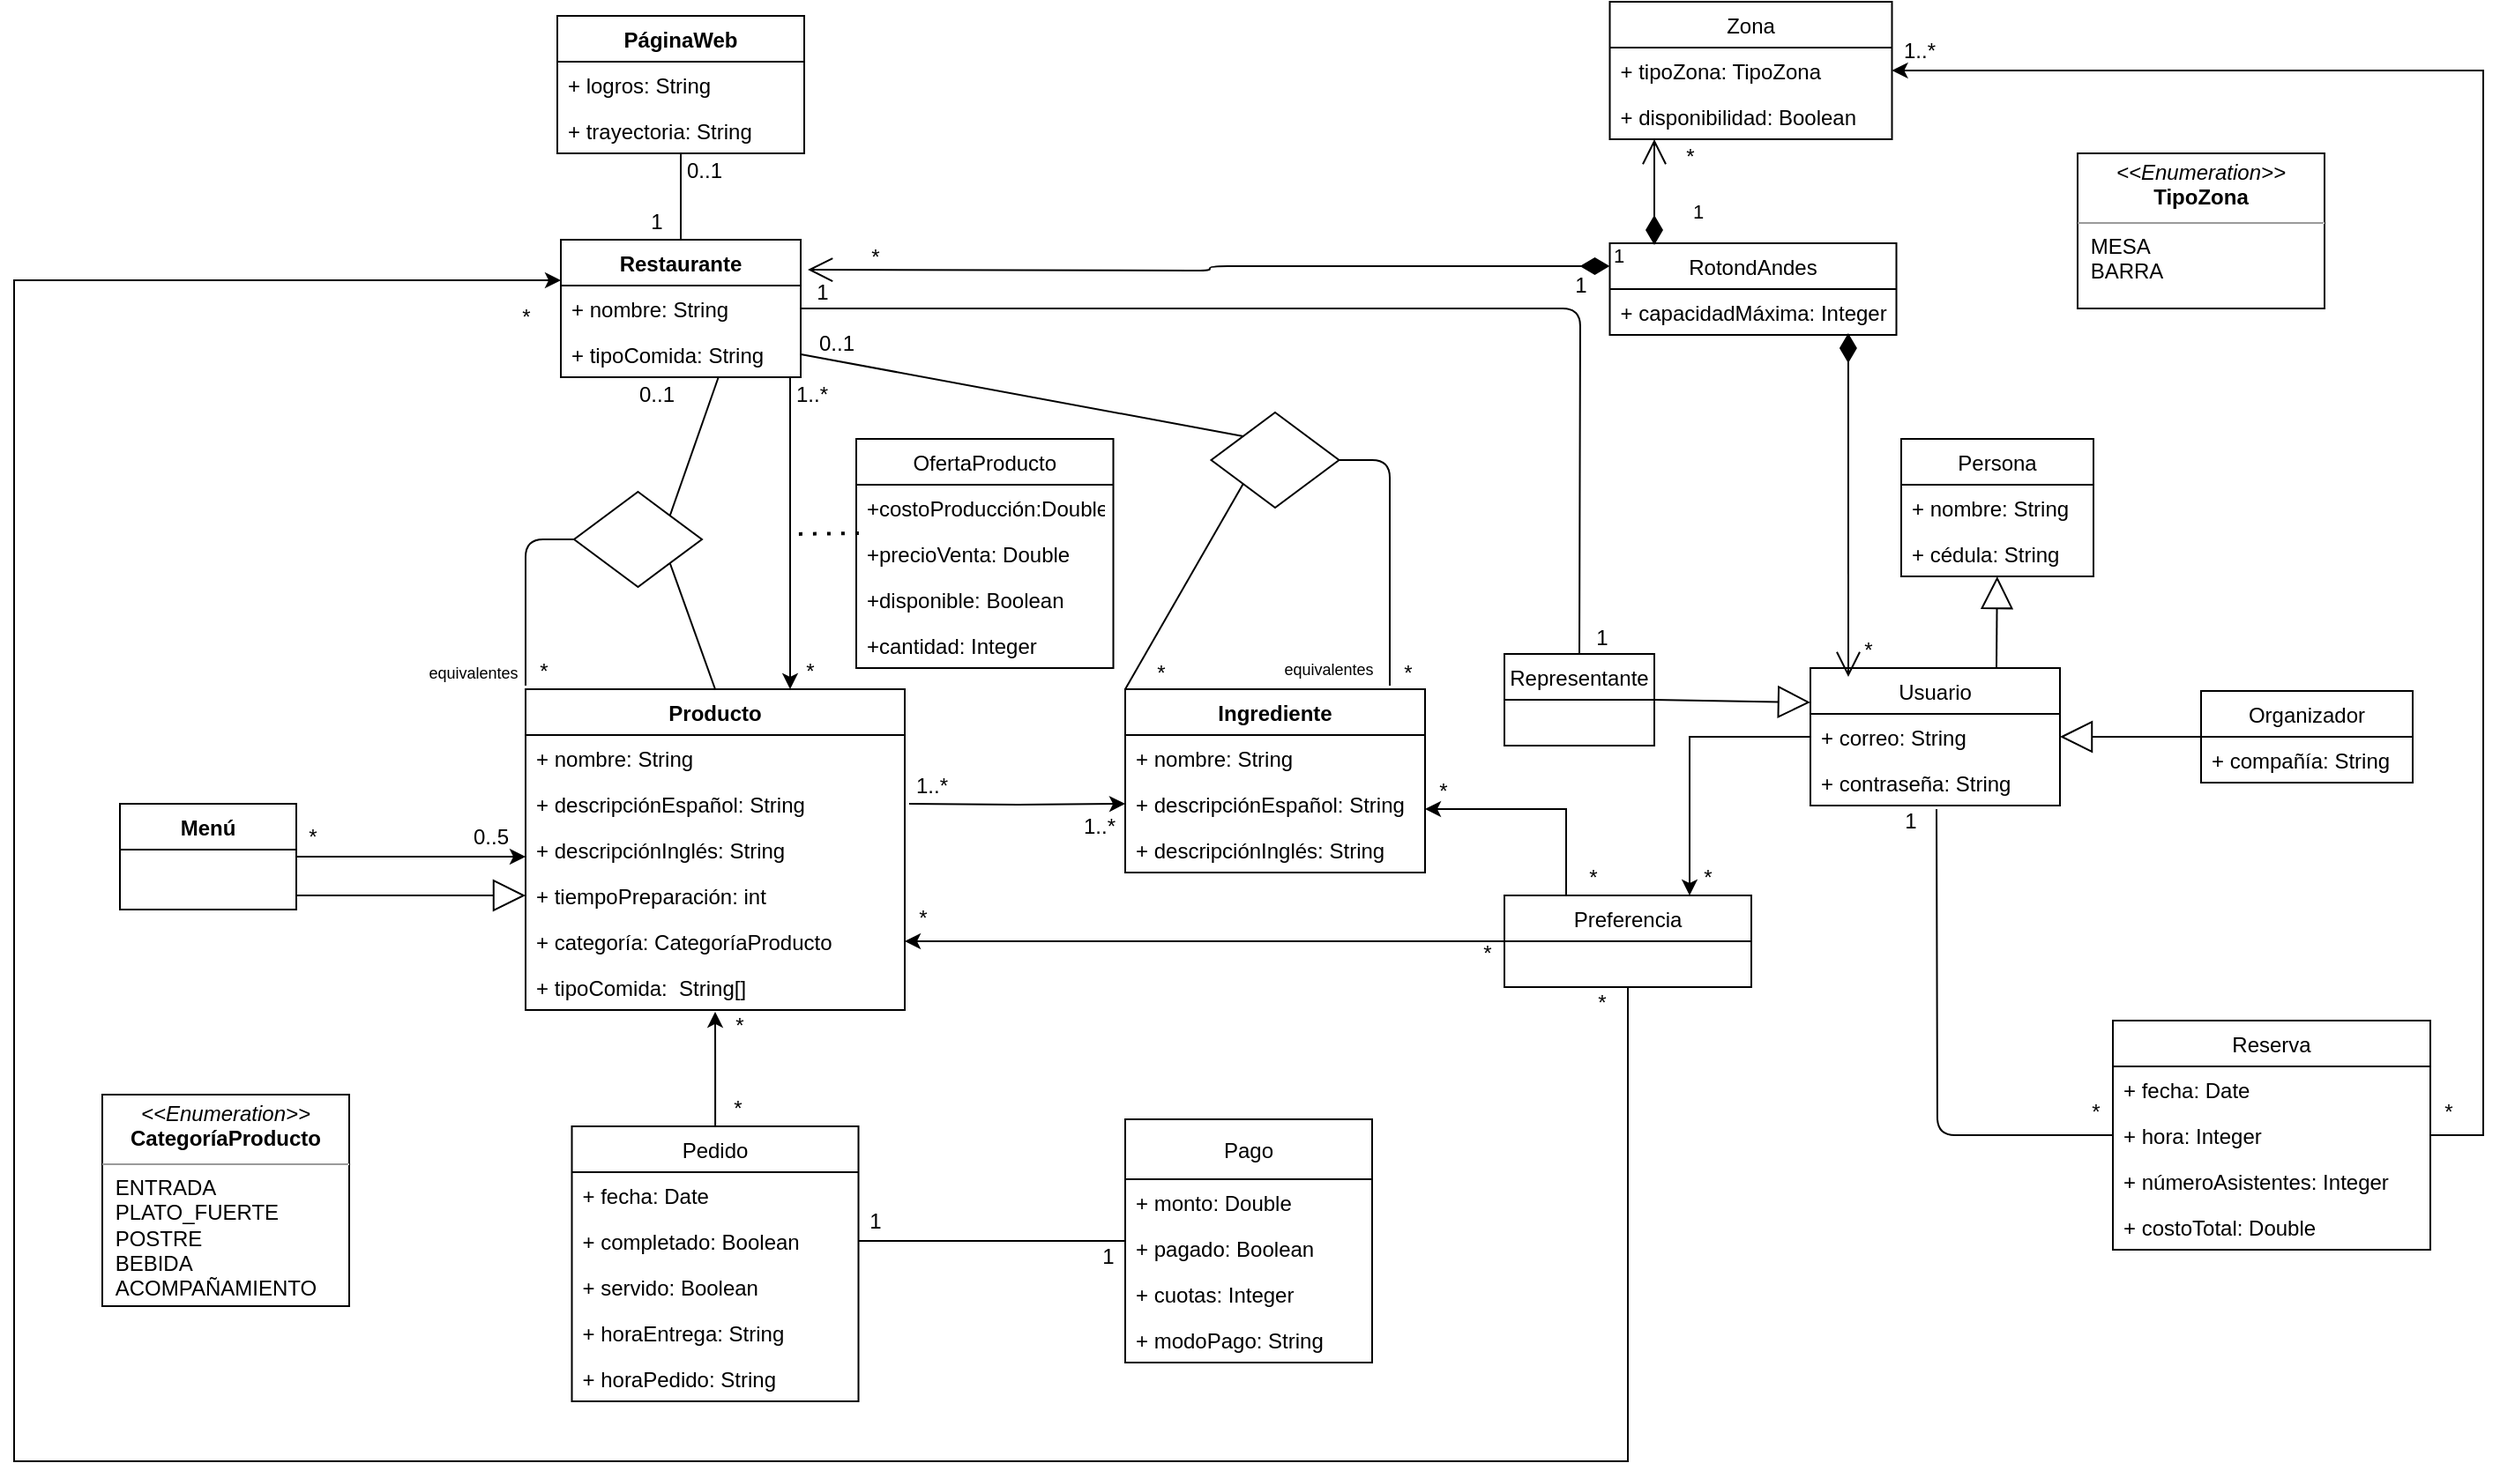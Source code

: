 <mxfile version="13.6.5" type="github">
  <diagram id="C5RBs43oDa-KdzZeNtuy" name="Page-1">
    <mxGraphModel dx="1449" dy="1618" grid="1" gridSize="10" guides="1" tooltips="1" connect="1" arrows="1" fold="1" page="1" pageScale="1" pageWidth="827" pageHeight="1169" math="0" shadow="0">
      <root>
        <mxCell id="WIyWlLk6GJQsqaUBKTNV-0" />
        <mxCell id="WIyWlLk6GJQsqaUBKTNV-1" parent="WIyWlLk6GJQsqaUBKTNV-0" />
        <mxCell id="G8lH4gLovTFMAIjntWoF-49" style="edgeStyle=orthogonalEdgeStyle;rounded=0;orthogonalLoop=1;jettySize=auto;html=1;" parent="WIyWlLk6GJQsqaUBKTNV-1" target="G8lH4gLovTFMAIjntWoF-47" edge="1">
          <mxGeometry relative="1" as="geometry">
            <mxPoint x="537.5" y="417" as="sourcePoint" />
          </mxGeometry>
        </mxCell>
        <mxCell id="G8lH4gLovTFMAIjntWoF-56" value="" style="endArrow=block;endSize=16;endFill=0;html=1;elbow=vertical;entryX=0;entryY=0.5;entryDx=0;entryDy=0;" parent="WIyWlLk6GJQsqaUBKTNV-1" target="G8lH4gLovTFMAIjntWoF-45" edge="1">
          <mxGeometry width="160" relative="1" as="geometry">
            <mxPoint x="190" y="469" as="sourcePoint" />
            <mxPoint x="330" y="462" as="targetPoint" />
          </mxGeometry>
        </mxCell>
        <mxCell id="G8lH4gLovTFMAIjntWoF-58" style="edgeStyle=none;rounded=0;orthogonalLoop=1;jettySize=auto;html=1;entryX=0.25;entryY=0;entryDx=0;entryDy=0;" parent="WIyWlLk6GJQsqaUBKTNV-1" source="G8lH4gLovTFMAIjntWoF-39" target="G8lH4gLovTFMAIjntWoF-39" edge="1">
          <mxGeometry relative="1" as="geometry" />
        </mxCell>
        <mxCell id="G8lH4gLovTFMAIjntWoF-59" style="edgeStyle=none;rounded=0;orthogonalLoop=1;jettySize=auto;html=1;exitX=0.5;exitY=0;exitDx=0;exitDy=0;" parent="WIyWlLk6GJQsqaUBKTNV-1" source="G8lH4gLovTFMAIjntWoF-39" target="G8lH4gLovTFMAIjntWoF-39" edge="1">
          <mxGeometry relative="1" as="geometry" />
        </mxCell>
        <mxCell id="lWYO2RM16D954IE-6P65-1" value="*" style="text;html=1;align=center;verticalAlign=middle;resizable=0;points=[];autosize=1;" parent="WIyWlLk6GJQsqaUBKTNV-1" vertex="1">
          <mxGeometry x="431" y="532.5" width="20" height="20" as="geometry" />
        </mxCell>
        <mxCell id="lWYO2RM16D954IE-6P65-16" value="&lt;p style=&quot;margin: 0px ; margin-top: 4px ; text-align: center&quot;&gt;&lt;i&gt;&amp;lt;&amp;lt;Enumeration&amp;gt;&amp;gt;&lt;/i&gt;&lt;br&gt;&lt;b&gt;CategoríaProducto&lt;/b&gt;&lt;/p&gt;&lt;hr size=&quot;1&quot;&gt;&lt;p style=&quot;margin: 0px ; margin-left: 4px&quot;&gt;&amp;nbsp;ENTRADA&lt;/p&gt;&lt;p style=&quot;margin: 0px ; margin-left: 4px&quot;&gt;&amp;nbsp;PLATO_FUERTE&lt;/p&gt;&lt;p style=&quot;margin: 0px ; margin-left: 4px&quot;&gt;&amp;nbsp;POSTRE&lt;/p&gt;&lt;p style=&quot;margin: 0px ; margin-left: 4px&quot;&gt;&amp;nbsp;BEBIDA&lt;/p&gt;&lt;p style=&quot;margin: 0px ; margin-left: 4px&quot;&gt;&amp;nbsp;ACOMPAÑAMIENTO&lt;/p&gt;" style="verticalAlign=top;align=left;overflow=fill;fontSize=12;fontFamily=Helvetica;html=1;" parent="WIyWlLk6GJQsqaUBKTNV-1" vertex="1">
          <mxGeometry x="80" y="582" width="140" height="120" as="geometry" />
        </mxCell>
        <mxCell id="lWYO2RM16D954IE-6P65-17" value="&lt;p style=&quot;margin: 0px ; margin-top: 4px ; text-align: center&quot;&gt;&lt;i&gt;&amp;lt;&amp;lt;Enumeration&amp;gt;&amp;gt;&lt;/i&gt;&lt;br&gt;&lt;b&gt;TipoZona&lt;/b&gt;&lt;/p&gt;&lt;hr size=&quot;1&quot;&gt;&lt;p style=&quot;margin: 0px ; margin-left: 4px&quot;&gt;&amp;nbsp;MESA&lt;/p&gt;&lt;p style=&quot;margin: 0px ; margin-left: 4px&quot;&gt;&amp;nbsp;BARRA&lt;/p&gt;&lt;p style=&quot;margin: 0px ; margin-left: 4px&quot;&gt;&lt;br&gt;&lt;/p&gt;" style="verticalAlign=top;align=left;overflow=fill;fontSize=12;fontFamily=Helvetica;html=1;" parent="WIyWlLk6GJQsqaUBKTNV-1" vertex="1">
          <mxGeometry x="1200" y="48" width="140" height="88" as="geometry" />
        </mxCell>
        <mxCell id="lWYO2RM16D954IE-6P65-52" style="edgeStyle=orthogonalEdgeStyle;rounded=0;orthogonalLoop=1;jettySize=auto;html=1;" parent="WIyWlLk6GJQsqaUBKTNV-1" source="G8lH4gLovTFMAIjntWoF-2" target="G8lH4gLovTFMAIjntWoF-25" edge="1">
          <mxGeometry relative="1" as="geometry">
            <Array as="points">
              <mxPoint x="470" y="250" />
              <mxPoint x="470" y="250" />
            </Array>
          </mxGeometry>
        </mxCell>
        <mxCell id="lWYO2RM16D954IE-6P65-53" value="" style="endArrow=none;dashed=1;html=1;dashPattern=1 3;strokeWidth=2;exitX=0.01;exitY=1.058;exitDx=0;exitDy=0;exitPerimeter=0;" parent="WIyWlLk6GJQsqaUBKTNV-1" source="lWYO2RM16D954IE-6P65-3" edge="1">
          <mxGeometry width="50" height="50" relative="1" as="geometry">
            <mxPoint x="568.5" y="280" as="sourcePoint" />
            <mxPoint x="470" y="264" as="targetPoint" />
          </mxGeometry>
        </mxCell>
        <mxCell id="lWYO2RM16D954IE-6P65-54" value="" style="rhombus;whiteSpace=wrap;html=1;" parent="WIyWlLk6GJQsqaUBKTNV-1" vertex="1">
          <mxGeometry x="347.5" y="240" width="72.5" height="54" as="geometry" />
        </mxCell>
        <mxCell id="G8lH4gLovTFMAIjntWoF-2" value="Restaurante" style="swimlane;fontStyle=1;align=center;verticalAlign=top;childLayout=stackLayout;horizontal=1;startSize=26;horizontalStack=0;resizeParent=1;resizeParentMax=0;resizeLast=0;collapsible=1;marginBottom=0;" parent="WIyWlLk6GJQsqaUBKTNV-1" vertex="1">
          <mxGeometry x="340" y="97" width="136" height="78" as="geometry" />
        </mxCell>
        <mxCell id="G8lH4gLovTFMAIjntWoF-3" value="+ nombre: String" style="text;strokeColor=none;fillColor=none;align=left;verticalAlign=top;spacingLeft=4;spacingRight=4;overflow=hidden;rotatable=0;points=[[0,0.5],[1,0.5]];portConstraint=eastwest;" parent="G8lH4gLovTFMAIjntWoF-2" vertex="1">
          <mxGeometry y="26" width="136" height="26" as="geometry" />
        </mxCell>
        <mxCell id="G8lH4gLovTFMAIjntWoF-17" value="+ tipoComida: String" style="text;strokeColor=none;fillColor=none;align=left;verticalAlign=top;spacingLeft=4;spacingRight=4;overflow=hidden;rotatable=0;points=[[0,0.5],[1,0.5]];portConstraint=eastwest;" parent="G8lH4gLovTFMAIjntWoF-2" vertex="1">
          <mxGeometry y="52" width="136" height="26" as="geometry" />
        </mxCell>
        <mxCell id="lWYO2RM16D954IE-6P65-60" value="*" style="text;html=1;align=center;verticalAlign=middle;resizable=0;points=[];autosize=1;" parent="WIyWlLk6GJQsqaUBKTNV-1" vertex="1">
          <mxGeometry x="471" y="332" width="20" height="20" as="geometry" />
        </mxCell>
        <mxCell id="lWYO2RM16D954IE-6P65-64" value="1..*" style="text;html=1;align=center;verticalAlign=middle;resizable=0;points=[];autosize=1;" parent="WIyWlLk6GJQsqaUBKTNV-1" vertex="1">
          <mxGeometry x="630" y="420" width="30" height="20" as="geometry" />
        </mxCell>
        <mxCell id="lWYO2RM16D954IE-6P65-67" value="0..5" style="text;html=1;align=center;verticalAlign=middle;resizable=0;points=[];autosize=1;" parent="WIyWlLk6GJQsqaUBKTNV-1" vertex="1">
          <mxGeometry x="280" y="426" width="40" height="20" as="geometry" />
        </mxCell>
        <mxCell id="lWYO2RM16D954IE-6P65-68" style="edgeStyle=orthogonalEdgeStyle;rounded=0;orthogonalLoop=1;jettySize=auto;html=1;entryX=0.5;entryY=1.038;entryDx=0;entryDy=0;entryPerimeter=0;" parent="WIyWlLk6GJQsqaUBKTNV-1" source="lWYO2RM16D954IE-6P65-6" edge="1">
          <mxGeometry relative="1" as="geometry">
            <mxPoint x="427.5" y="534.988" as="targetPoint" />
          </mxGeometry>
        </mxCell>
        <mxCell id="lWYO2RM16D954IE-6P65-70" value="" style="endArrow=none;html=1;entryX=1;entryY=0.5;entryDx=0;entryDy=0;" parent="WIyWlLk6GJQsqaUBKTNV-1" source="lWYO2RM16D954IE-6P65-11" target="lWYO2RM16D954IE-6P65-7" edge="1">
          <mxGeometry width="50" height="50" relative="1" as="geometry">
            <mxPoint x="340" y="800" as="sourcePoint" />
            <mxPoint x="442" y="730" as="targetPoint" />
          </mxGeometry>
        </mxCell>
        <mxCell id="lWYO2RM16D954IE-6P65-71" value="1" style="text;html=1;align=center;verticalAlign=middle;resizable=0;points=[];autosize=1;" parent="WIyWlLk6GJQsqaUBKTNV-1" vertex="1">
          <mxGeometry x="507.5" y="644" width="20" height="20" as="geometry" />
        </mxCell>
        <mxCell id="lWYO2RM16D954IE-6P65-72" value="1" style="text;html=1;align=center;verticalAlign=middle;resizable=0;points=[];autosize=1;" parent="WIyWlLk6GJQsqaUBKTNV-1" vertex="1">
          <mxGeometry x="640" y="664" width="20" height="20" as="geometry" />
        </mxCell>
        <mxCell id="lWYO2RM16D954IE-6P65-73" value="*" style="text;html=1;align=center;verticalAlign=middle;resizable=0;points=[];autosize=1;" parent="WIyWlLk6GJQsqaUBKTNV-1" vertex="1">
          <mxGeometry x="430" y="580" width="20" height="20" as="geometry" />
        </mxCell>
        <mxCell id="lWYO2RM16D954IE-6P65-74" value="*" style="text;html=1;align=center;verticalAlign=middle;resizable=0;points=[];autosize=1;" parent="WIyWlLk6GJQsqaUBKTNV-1" vertex="1">
          <mxGeometry x="188.5" y="426" width="20" height="20" as="geometry" />
        </mxCell>
        <mxCell id="lWYO2RM16D954IE-6P65-75" value="1..*" style="text;html=1;align=center;verticalAlign=middle;resizable=0;points=[];autosize=1;" parent="WIyWlLk6GJQsqaUBKTNV-1" vertex="1">
          <mxGeometry x="467" y="175" width="30" height="20" as="geometry" />
        </mxCell>
        <mxCell id="lWYO2RM16D954IE-6P65-76" value="1" style="text;html=1;align=center;verticalAlign=middle;resizable=0;points=[];autosize=1;" parent="WIyWlLk6GJQsqaUBKTNV-1" vertex="1">
          <mxGeometry x="383.75" y="77" width="20" height="20" as="geometry" />
        </mxCell>
        <mxCell id="lWYO2RM16D954IE-6P65-77" value="0..1" style="text;html=1;align=center;verticalAlign=middle;resizable=0;points=[];autosize=1;" parent="WIyWlLk6GJQsqaUBKTNV-1" vertex="1">
          <mxGeometry x="401" y="48" width="40" height="20" as="geometry" />
        </mxCell>
        <mxCell id="lWYO2RM16D954IE-6P65-78" value="" style="endArrow=none;html=1;" parent="WIyWlLk6GJQsqaUBKTNV-1" source="G8lH4gLovTFMAIjntWoF-2" target="G8lH4gLovTFMAIjntWoF-24" edge="1">
          <mxGeometry width="50" height="50" relative="1" as="geometry">
            <mxPoint x="330" y="110" as="sourcePoint" />
            <mxPoint x="410" y="50" as="targetPoint" />
          </mxGeometry>
        </mxCell>
        <mxCell id="G8lH4gLovTFMAIjntWoF-20" value="PáginaWeb" style="swimlane;fontStyle=1;align=center;verticalAlign=top;childLayout=stackLayout;horizontal=1;startSize=26;horizontalStack=0;resizeParent=1;resizeParentMax=0;resizeLast=0;collapsible=1;marginBottom=0;" parent="WIyWlLk6GJQsqaUBKTNV-1" vertex="1">
          <mxGeometry x="338" y="-30" width="140" height="78" as="geometry" />
        </mxCell>
        <mxCell id="G8lH4gLovTFMAIjntWoF-21" value="+ logros: String" style="text;strokeColor=none;fillColor=none;align=left;verticalAlign=top;spacingLeft=4;spacingRight=4;overflow=hidden;rotatable=0;points=[[0,0.5],[1,0.5]];portConstraint=eastwest;" parent="G8lH4gLovTFMAIjntWoF-20" vertex="1">
          <mxGeometry y="26" width="140" height="26" as="geometry" />
        </mxCell>
        <mxCell id="G8lH4gLovTFMAIjntWoF-24" value="+ trayectoria: String" style="text;strokeColor=none;fillColor=none;align=left;verticalAlign=top;spacingLeft=4;spacingRight=4;overflow=hidden;rotatable=0;points=[[0,0.5],[1,0.5]];portConstraint=eastwest;" parent="G8lH4gLovTFMAIjntWoF-20" vertex="1">
          <mxGeometry y="52" width="140" height="26" as="geometry" />
        </mxCell>
        <mxCell id="lWYO2RM16D954IE-6P65-40" style="edgeStyle=orthogonalEdgeStyle;rounded=0;orthogonalLoop=1;jettySize=auto;html=1;exitX=1;exitY=0.5;exitDx=0;exitDy=0;" parent="G8lH4gLovTFMAIjntWoF-20" source="G8lH4gLovTFMAIjntWoF-21" target="G8lH4gLovTFMAIjntWoF-21" edge="1">
          <mxGeometry relative="1" as="geometry" />
        </mxCell>
        <mxCell id="lWYO2RM16D954IE-6P65-81" value="" style="endArrow=block;endSize=16;endFill=0;html=1;elbow=vertical;" parent="WIyWlLk6GJQsqaUBKTNV-1" target="lWYO2RM16D954IE-6P65-92" edge="1">
          <mxGeometry width="160" relative="1" as="geometry">
            <mxPoint x="1154" y="340" as="sourcePoint" />
            <mxPoint x="1120" y="628" as="targetPoint" />
          </mxGeometry>
        </mxCell>
        <mxCell id="lWYO2RM16D954IE-6P65-82" value="" style="endArrow=block;endSize=16;endFill=0;html=1;elbow=vertical;" parent="WIyWlLk6GJQsqaUBKTNV-1" source="lWYO2RM16D954IE-6P65-88" target="lWYO2RM16D954IE-6P65-86" edge="1">
          <mxGeometry width="160" relative="1" as="geometry">
            <mxPoint x="1280" y="551" as="sourcePoint" />
            <mxPoint x="1189" y="558" as="targetPoint" />
          </mxGeometry>
        </mxCell>
        <mxCell id="lWYO2RM16D954IE-6P65-160" style="edgeStyle=orthogonalEdgeStyle;rounded=0;orthogonalLoop=1;jettySize=auto;html=1;entryX=0.75;entryY=0;entryDx=0;entryDy=0;" parent="WIyWlLk6GJQsqaUBKTNV-1" source="lWYO2RM16D954IE-6P65-85" target="lWYO2RM16D954IE-6P65-143" edge="1">
          <mxGeometry relative="1" as="geometry" />
        </mxCell>
        <mxCell id="lWYO2RM16D954IE-6P65-85" value="Usuario" style="swimlane;fontStyle=0;childLayout=stackLayout;horizontal=1;startSize=26;fillColor=none;horizontalStack=0;resizeParent=1;resizeParentMax=0;resizeLast=0;collapsible=1;marginBottom=0;shadow=0;" parent="WIyWlLk6GJQsqaUBKTNV-1" vertex="1">
          <mxGeometry x="1048.5" y="340" width="141.5" height="78" as="geometry" />
        </mxCell>
        <mxCell id="lWYO2RM16D954IE-6P65-86" value="+ correo: String" style="text;strokeColor=none;fillColor=none;align=left;verticalAlign=top;spacingLeft=4;spacingRight=4;overflow=hidden;rotatable=0;points=[[0,0.5],[1,0.5]];portConstraint=eastwest;" parent="lWYO2RM16D954IE-6P65-85" vertex="1">
          <mxGeometry y="26" width="141.5" height="26" as="geometry" />
        </mxCell>
        <mxCell id="lWYO2RM16D954IE-6P65-87" value="+ contraseña: String" style="text;strokeColor=none;fillColor=none;align=left;verticalAlign=top;spacingLeft=4;spacingRight=4;overflow=hidden;rotatable=0;points=[[0,0.5],[1,0.5]];portConstraint=eastwest;" parent="lWYO2RM16D954IE-6P65-85" vertex="1">
          <mxGeometry y="52" width="141.5" height="26" as="geometry" />
        </mxCell>
        <mxCell id="lWYO2RM16D954IE-6P65-94" style="edgeStyle=orthogonalEdgeStyle;rounded=0;orthogonalLoop=1;jettySize=auto;html=1;" parent="WIyWlLk6GJQsqaUBKTNV-1" source="G8lH4gLovTFMAIjntWoF-50" edge="1">
          <mxGeometry relative="1" as="geometry">
            <mxPoint x="320" y="447" as="targetPoint" />
          </mxGeometry>
        </mxCell>
        <mxCell id="G8lH4gLovTFMAIjntWoF-50" value="Menú" style="swimlane;fontStyle=1;align=center;verticalAlign=top;childLayout=stackLayout;horizontal=1;startSize=26;horizontalStack=0;resizeParent=1;resizeParentMax=0;resizeLast=0;collapsible=1;marginBottom=0;" parent="WIyWlLk6GJQsqaUBKTNV-1" vertex="1">
          <mxGeometry x="90" y="417" width="100" height="60" as="geometry" />
        </mxCell>
        <mxCell id="lWYO2RM16D954IE-6P65-98" value="1..*" style="text;html=1;align=center;verticalAlign=middle;resizable=0;points=[];autosize=1;" parent="WIyWlLk6GJQsqaUBKTNV-1" vertex="1">
          <mxGeometry x="535" y="397" width="30" height="20" as="geometry" />
        </mxCell>
        <mxCell id="lWYO2RM16D954IE-6P65-99" value="*" style="text;html=1;align=center;verticalAlign=middle;resizable=0;points=[];autosize=1;" parent="WIyWlLk6GJQsqaUBKTNV-1" vertex="1">
          <mxGeometry x="1071" y="320" width="20" height="20" as="geometry" />
        </mxCell>
        <mxCell id="lWYO2RM16D954IE-6P65-102" value="*" style="text;html=1;align=center;verticalAlign=middle;resizable=0;points=[];autosize=1;" parent="WIyWlLk6GJQsqaUBKTNV-1" vertex="1">
          <mxGeometry x="970" y="40" width="20" height="20" as="geometry" />
        </mxCell>
        <mxCell id="lWYO2RM16D954IE-6P65-104" value="*" style="text;html=1;align=center;verticalAlign=middle;resizable=0;points=[];autosize=1;" parent="WIyWlLk6GJQsqaUBKTNV-1" vertex="1">
          <mxGeometry x="507.5" y="97" width="20" height="20" as="geometry" />
        </mxCell>
        <mxCell id="lWYO2RM16D954IE-6P65-105" value="1" style="text;html=1;align=center;verticalAlign=middle;resizable=0;points=[];autosize=1;" parent="WIyWlLk6GJQsqaUBKTNV-1" vertex="1">
          <mxGeometry x="907.5" y="113" width="20" height="20" as="geometry" />
        </mxCell>
        <mxCell id="lWYO2RM16D954IE-6P65-43" value="Reserva" style="swimlane;fontStyle=0;childLayout=stackLayout;horizontal=1;startSize=26;fillColor=none;horizontalStack=0;resizeParent=1;resizeParentMax=0;resizeLast=0;collapsible=1;marginBottom=0;" parent="WIyWlLk6GJQsqaUBKTNV-1" vertex="1">
          <mxGeometry x="1220" y="540" width="180" height="130" as="geometry" />
        </mxCell>
        <mxCell id="lWYO2RM16D954IE-6P65-44" value="+ fecha: Date" style="text;strokeColor=none;fillColor=none;align=left;verticalAlign=top;spacingLeft=4;spacingRight=4;overflow=hidden;rotatable=0;points=[[0,0.5],[1,0.5]];portConstraint=eastwest;" parent="lWYO2RM16D954IE-6P65-43" vertex="1">
          <mxGeometry y="26" width="180" height="26" as="geometry" />
        </mxCell>
        <mxCell id="lWYO2RM16D954IE-6P65-45" value="+ hora: Integer" style="text;strokeColor=none;fillColor=none;align=left;verticalAlign=top;spacingLeft=4;spacingRight=4;overflow=hidden;rotatable=0;points=[[0,0.5],[1,0.5]];portConstraint=eastwest;" parent="lWYO2RM16D954IE-6P65-43" vertex="1">
          <mxGeometry y="52" width="180" height="26" as="geometry" />
        </mxCell>
        <mxCell id="z9EYBBxq6BNeT-gzfXoJ-1" value="+ númeroAsistentes: Integer" style="text;strokeColor=none;fillColor=none;align=left;verticalAlign=top;spacingLeft=4;spacingRight=4;overflow=hidden;rotatable=0;points=[[0,0.5],[1,0.5]];portConstraint=eastwest;" parent="lWYO2RM16D954IE-6P65-43" vertex="1">
          <mxGeometry y="78" width="180" height="26" as="geometry" />
        </mxCell>
        <mxCell id="lWYO2RM16D954IE-6P65-46" value="+ costoTotal: Double" style="text;strokeColor=none;fillColor=none;align=left;verticalAlign=top;spacingLeft=4;spacingRight=4;overflow=hidden;rotatable=0;points=[[0,0.5],[1,0.5]];portConstraint=eastwest;" parent="lWYO2RM16D954IE-6P65-43" vertex="1">
          <mxGeometry y="104" width="180" height="26" as="geometry" />
        </mxCell>
        <mxCell id="lWYO2RM16D954IE-6P65-112" value="" style="endArrow=none;html=1;entryX=1;entryY=0.5;entryDx=0;entryDy=0;exitX=0.5;exitY=0;exitDx=0;exitDy=0;exitPerimeter=0;" parent="WIyWlLk6GJQsqaUBKTNV-1" source="lWYO2RM16D954IE-6P65-84" target="G8lH4gLovTFMAIjntWoF-3" edge="1">
          <mxGeometry width="50" height="50" relative="1" as="geometry">
            <mxPoint x="900" y="363" as="sourcePoint" />
            <mxPoint x="936" y="313" as="targetPoint" />
            <Array as="points">
              <mxPoint x="918" y="136" />
            </Array>
          </mxGeometry>
        </mxCell>
        <mxCell id="lWYO2RM16D954IE-6P65-113" value="" style="endArrow=none;html=1;entryX=1;entryY=1;entryDx=0;entryDy=0;exitX=0.5;exitY=0;exitDx=0;exitDy=0;" parent="WIyWlLk6GJQsqaUBKTNV-1" source="G8lH4gLovTFMAIjntWoF-25" target="lWYO2RM16D954IE-6P65-54" edge="1">
          <mxGeometry width="50" height="50" relative="1" as="geometry">
            <mxPoint x="394" y="331" as="sourcePoint" />
            <mxPoint x="441" y="240" as="targetPoint" />
          </mxGeometry>
        </mxCell>
        <mxCell id="lWYO2RM16D954IE-6P65-117" value="" style="endArrow=none;html=1;entryX=0.656;entryY=1.015;entryDx=0;entryDy=0;entryPerimeter=0;exitX=1;exitY=0;exitDx=0;exitDy=0;" parent="WIyWlLk6GJQsqaUBKTNV-1" source="lWYO2RM16D954IE-6P65-54" target="G8lH4gLovTFMAIjntWoF-17" edge="1">
          <mxGeometry width="50" height="50" relative="1" as="geometry">
            <mxPoint x="297.5" y="240" as="sourcePoint" />
            <mxPoint x="347.5" y="190" as="targetPoint" />
          </mxGeometry>
        </mxCell>
        <mxCell id="lWYO2RM16D954IE-6P65-118" value="" style="endArrow=none;html=1;entryX=0;entryY=0.5;entryDx=0;entryDy=0;" parent="WIyWlLk6GJQsqaUBKTNV-1" target="lWYO2RM16D954IE-6P65-54" edge="1">
          <mxGeometry width="50" height="50" relative="1" as="geometry">
            <mxPoint x="320" y="350" as="sourcePoint" />
            <mxPoint x="329" y="252" as="targetPoint" />
            <Array as="points">
              <mxPoint x="320" y="267" />
            </Array>
          </mxGeometry>
        </mxCell>
        <mxCell id="lWYO2RM16D954IE-6P65-119" value="*" style="text;html=1;align=center;verticalAlign=middle;resizable=0;points=[];autosize=1;" parent="WIyWlLk6GJQsqaUBKTNV-1" vertex="1">
          <mxGeometry x="320" y="332" width="20" height="20" as="geometry" />
        </mxCell>
        <mxCell id="lWYO2RM16D954IE-6P65-122" value="" style="rhombus;whiteSpace=wrap;html=1;" parent="WIyWlLk6GJQsqaUBKTNV-1" vertex="1">
          <mxGeometry x="708.75" y="195" width="72.5" height="54" as="geometry" />
        </mxCell>
        <mxCell id="G8lH4gLovTFMAIjntWoF-25" value="Producto" style="swimlane;fontStyle=1;align=center;verticalAlign=top;childLayout=stackLayout;horizontal=1;startSize=26;horizontalStack=0;resizeParent=1;resizeParentMax=0;resizeLast=0;collapsible=1;marginBottom=0;" parent="WIyWlLk6GJQsqaUBKTNV-1" vertex="1">
          <mxGeometry x="320" y="352" width="215" height="182" as="geometry" />
        </mxCell>
        <mxCell id="G8lH4gLovTFMAIjntWoF-26" value="+ nombre: String" style="text;strokeColor=none;fillColor=none;align=left;verticalAlign=top;spacingLeft=4;spacingRight=4;overflow=hidden;rotatable=0;points=[[0,0.5],[1,0.5]];portConstraint=eastwest;" parent="G8lH4gLovTFMAIjntWoF-25" vertex="1">
          <mxGeometry y="26" width="215" height="26" as="geometry" />
        </mxCell>
        <mxCell id="G8lH4gLovTFMAIjntWoF-43" value="+ descripciónEspañol: String" style="text;strokeColor=none;fillColor=none;align=left;verticalAlign=top;spacingLeft=4;spacingRight=4;overflow=hidden;rotatable=0;points=[[0,0.5],[1,0.5]];portConstraint=eastwest;" parent="G8lH4gLovTFMAIjntWoF-25" vertex="1">
          <mxGeometry y="52" width="215" height="26" as="geometry" />
        </mxCell>
        <mxCell id="G8lH4gLovTFMAIjntWoF-44" value="+ descripciónInglés: String" style="text;strokeColor=none;fillColor=none;align=left;verticalAlign=top;spacingLeft=4;spacingRight=4;overflow=hidden;rotatable=0;points=[[0,0.5],[1,0.5]];portConstraint=eastwest;" parent="G8lH4gLovTFMAIjntWoF-25" vertex="1">
          <mxGeometry y="78" width="215" height="26" as="geometry" />
        </mxCell>
        <mxCell id="G8lH4gLovTFMAIjntWoF-45" value="+ tiempoPreparación: int" style="text;strokeColor=none;fillColor=none;align=left;verticalAlign=top;spacingLeft=4;spacingRight=4;overflow=hidden;rotatable=0;points=[[0,0.5],[1,0.5]];portConstraint=eastwest;" parent="G8lH4gLovTFMAIjntWoF-25" vertex="1">
          <mxGeometry y="104" width="215" height="26" as="geometry" />
        </mxCell>
        <mxCell id="G8lH4gLovTFMAIjntWoF-33" value="+ categoría: CategoríaProducto" style="text;strokeColor=none;fillColor=none;align=left;verticalAlign=top;spacingLeft=4;spacingRight=4;overflow=hidden;rotatable=0;points=[[0,0.5],[1,0.5]];portConstraint=eastwest;" parent="G8lH4gLovTFMAIjntWoF-25" vertex="1">
          <mxGeometry y="130" width="215" height="26" as="geometry" />
        </mxCell>
        <mxCell id="lWYO2RM16D954IE-6P65-142" value="+ tipoComida:  String[]" style="text;strokeColor=none;fillColor=none;align=left;verticalAlign=top;spacingLeft=4;spacingRight=4;overflow=hidden;rotatable=0;points=[[0,0.5],[1,0.5]];portConstraint=eastwest;" parent="G8lH4gLovTFMAIjntWoF-25" vertex="1">
          <mxGeometry y="156" width="215" height="26" as="geometry" />
        </mxCell>
        <mxCell id="lWYO2RM16D954IE-6P65-18" value="Zona" style="swimlane;fontStyle=0;childLayout=stackLayout;horizontal=1;startSize=26;fillColor=none;horizontalStack=0;resizeParent=1;resizeParentMax=0;resizeLast=0;collapsible=1;marginBottom=0;" parent="WIyWlLk6GJQsqaUBKTNV-1" vertex="1">
          <mxGeometry x="934.75" y="-38" width="160" height="78" as="geometry">
            <mxRectangle x="570" y="90" width="60" height="26" as="alternateBounds" />
          </mxGeometry>
        </mxCell>
        <mxCell id="lWYO2RM16D954IE-6P65-19" value="+ tipoZona: TipoZona" style="text;strokeColor=none;fillColor=none;align=left;verticalAlign=top;spacingLeft=4;spacingRight=4;overflow=hidden;rotatable=0;points=[[0,0.5],[1,0.5]];portConstraint=eastwest;" parent="lWYO2RM16D954IE-6P65-18" vertex="1">
          <mxGeometry y="26" width="160" height="26" as="geometry" />
        </mxCell>
        <mxCell id="lWYO2RM16D954IE-6P65-21" value="+ disponibilidad: Boolean" style="text;strokeColor=none;fillColor=none;align=left;verticalAlign=top;spacingLeft=4;spacingRight=4;overflow=hidden;rotatable=0;points=[[0,0.5],[1,0.5]];portConstraint=eastwest;" parent="lWYO2RM16D954IE-6P65-18" vertex="1">
          <mxGeometry y="52" width="160" height="26" as="geometry" />
        </mxCell>
        <mxCell id="lWYO2RM16D954IE-6P65-22" value="RotondAndes" style="swimlane;fontStyle=0;childLayout=stackLayout;horizontal=1;startSize=26;fillColor=none;horizontalStack=0;resizeParent=1;resizeParentMax=0;resizeLast=0;collapsible=1;marginBottom=0;" parent="WIyWlLk6GJQsqaUBKTNV-1" vertex="1">
          <mxGeometry x="934.75" y="99" width="162.5" height="52" as="geometry" />
        </mxCell>
        <mxCell id="lWYO2RM16D954IE-6P65-25" value="+ capacidadMáxima: Integer" style="text;strokeColor=none;fillColor=none;align=left;verticalAlign=top;spacingLeft=4;spacingRight=4;overflow=hidden;rotatable=0;points=[[0,0.5],[1,0.5]];portConstraint=eastwest;" parent="lWYO2RM16D954IE-6P65-22" vertex="1">
          <mxGeometry y="26" width="162.5" height="26" as="geometry" />
        </mxCell>
        <mxCell id="lWYO2RM16D954IE-6P65-128" value="" style="endArrow=none;html=1;entryX=1;entryY=0.5;entryDx=0;entryDy=0;exitX=0;exitY=0;exitDx=0;exitDy=0;" parent="WIyWlLk6GJQsqaUBKTNV-1" source="lWYO2RM16D954IE-6P65-122" target="G8lH4gLovTFMAIjntWoF-17" edge="1">
          <mxGeometry width="50" height="50" relative="1" as="geometry">
            <mxPoint x="840" y="370" as="sourcePoint" />
            <mxPoint x="890" y="320" as="targetPoint" />
          </mxGeometry>
        </mxCell>
        <mxCell id="lWYO2RM16D954IE-6P65-129" value="" style="endArrow=none;html=1;entryX=0;entryY=1;entryDx=0;entryDy=0;exitX=0;exitY=0;exitDx=0;exitDy=0;" parent="WIyWlLk6GJQsqaUBKTNV-1" source="G8lH4gLovTFMAIjntWoF-39" target="lWYO2RM16D954IE-6P65-122" edge="1">
          <mxGeometry width="50" height="50" relative="1" as="geometry">
            <mxPoint x="660" y="349" as="sourcePoint" />
            <mxPoint x="720" y="210" as="targetPoint" />
          </mxGeometry>
        </mxCell>
        <mxCell id="G8lH4gLovTFMAIjntWoF-39" value="Ingrediente" style="swimlane;fontStyle=1;align=center;verticalAlign=top;childLayout=stackLayout;horizontal=1;startSize=26;horizontalStack=0;resizeParent=1;resizeParentMax=0;resizeLast=0;collapsible=1;marginBottom=0;" parent="WIyWlLk6GJQsqaUBKTNV-1" vertex="1">
          <mxGeometry x="660" y="352" width="170" height="104" as="geometry" />
        </mxCell>
        <mxCell id="G8lH4gLovTFMAIjntWoF-40" value="+ nombre: String" style="text;strokeColor=none;fillColor=none;align=left;verticalAlign=top;spacingLeft=4;spacingRight=4;overflow=hidden;rotatable=0;points=[[0,0.5],[1,0.5]];portConstraint=eastwest;" parent="G8lH4gLovTFMAIjntWoF-39" vertex="1">
          <mxGeometry y="26" width="170" height="26" as="geometry" />
        </mxCell>
        <mxCell id="G8lH4gLovTFMAIjntWoF-47" value="+ descripciónEspañol: String" style="text;strokeColor=none;fillColor=none;align=left;verticalAlign=top;spacingLeft=4;spacingRight=4;overflow=hidden;rotatable=0;points=[[0,0.5],[1,0.5]];portConstraint=eastwest;" parent="G8lH4gLovTFMAIjntWoF-39" vertex="1">
          <mxGeometry y="52" width="170" height="26" as="geometry" />
        </mxCell>
        <mxCell id="G8lH4gLovTFMAIjntWoF-46" value="+ descripciónInglés: String" style="text;strokeColor=none;fillColor=none;align=left;verticalAlign=top;spacingLeft=4;spacingRight=4;overflow=hidden;rotatable=0;points=[[0,0.5],[1,0.5]];portConstraint=eastwest;" parent="G8lH4gLovTFMAIjntWoF-39" vertex="1">
          <mxGeometry y="78" width="170" height="26" as="geometry" />
        </mxCell>
        <mxCell id="lWYO2RM16D954IE-6P65-131" value="" style="endArrow=none;html=1;entryX=1;entryY=0.5;entryDx=0;entryDy=0;" parent="WIyWlLk6GJQsqaUBKTNV-1" target="lWYO2RM16D954IE-6P65-122" edge="1">
          <mxGeometry width="50" height="50" relative="1" as="geometry">
            <mxPoint x="810" y="350" as="sourcePoint" />
            <mxPoint x="1230" y="320" as="targetPoint" />
            <Array as="points">
              <mxPoint x="810" y="222" />
            </Array>
          </mxGeometry>
        </mxCell>
        <mxCell id="lWYO2RM16D954IE-6P65-132" value="*" style="text;html=1;align=center;verticalAlign=middle;resizable=0;points=[];autosize=1;" parent="WIyWlLk6GJQsqaUBKTNV-1" vertex="1">
          <mxGeometry x="810" y="333" width="20" height="20" as="geometry" />
        </mxCell>
        <mxCell id="lWYO2RM16D954IE-6P65-2" value="OfertaProducto" style="swimlane;fontStyle=0;childLayout=stackLayout;horizontal=1;startSize=26;fillColor=none;horizontalStack=0;resizeParent=1;resizeParentMax=0;resizeLast=0;collapsible=1;marginBottom=0;shadow=0;" parent="WIyWlLk6GJQsqaUBKTNV-1" vertex="1">
          <mxGeometry x="507.5" y="210" width="145.75" height="130" as="geometry" />
        </mxCell>
        <mxCell id="lWYO2RM16D954IE-6P65-3" value="+costoProducción:Double" style="text;strokeColor=none;fillColor=none;align=left;verticalAlign=top;spacingLeft=4;spacingRight=4;overflow=hidden;rotatable=0;points=[[0,0.5],[1,0.5]];portConstraint=eastwest;" parent="lWYO2RM16D954IE-6P65-2" vertex="1">
          <mxGeometry y="26" width="145.75" height="26" as="geometry" />
        </mxCell>
        <mxCell id="lWYO2RM16D954IE-6P65-4" value="+precioVenta: Double" style="text;strokeColor=none;fillColor=none;align=left;verticalAlign=top;spacingLeft=4;spacingRight=4;overflow=hidden;rotatable=0;points=[[0,0.5],[1,0.5]];portConstraint=eastwest;" parent="lWYO2RM16D954IE-6P65-2" vertex="1">
          <mxGeometry y="52" width="145.75" height="26" as="geometry" />
        </mxCell>
        <mxCell id="lWYO2RM16D954IE-6P65-5" value="+disponible: Boolean" style="text;strokeColor=none;fillColor=none;align=left;verticalAlign=top;spacingLeft=4;spacingRight=4;overflow=hidden;rotatable=0;points=[[0,0.5],[1,0.5]];portConstraint=eastwest;" parent="lWYO2RM16D954IE-6P65-2" vertex="1">
          <mxGeometry y="78" width="145.75" height="26" as="geometry" />
        </mxCell>
        <mxCell id="v-9dEvFphqcEGyPLS1hG-0" value="+cantidad: Integer" style="text;strokeColor=none;fillColor=none;align=left;verticalAlign=top;spacingLeft=4;spacingRight=4;overflow=hidden;rotatable=0;points=[[0,0.5],[1,0.5]];portConstraint=eastwest;" parent="lWYO2RM16D954IE-6P65-2" vertex="1">
          <mxGeometry y="104" width="145.75" height="26" as="geometry" />
        </mxCell>
        <mxCell id="lWYO2RM16D954IE-6P65-134" value="" style="endArrow=none;html=1;exitX=0;exitY=0.5;exitDx=0;exitDy=0;edgeStyle=orthogonalEdgeStyle;" parent="WIyWlLk6GJQsqaUBKTNV-1" source="lWYO2RM16D954IE-6P65-45" edge="1">
          <mxGeometry width="50" height="50" relative="1" as="geometry">
            <mxPoint x="1220" y="540" as="sourcePoint" />
            <mxPoint x="1120" y="420" as="targetPoint" />
          </mxGeometry>
        </mxCell>
        <mxCell id="lWYO2RM16D954IE-6P65-135" value="*" style="text;html=1;align=center;verticalAlign=middle;resizable=0;points=[];autosize=1;" parent="WIyWlLk6GJQsqaUBKTNV-1" vertex="1">
          <mxGeometry x="1200" y="582" width="20" height="20" as="geometry" />
        </mxCell>
        <mxCell id="lWYO2RM16D954IE-6P65-136" value="1" style="text;html=1;align=center;verticalAlign=middle;resizable=0;points=[];autosize=1;" parent="WIyWlLk6GJQsqaUBKTNV-1" vertex="1">
          <mxGeometry x="1095" y="417" width="20" height="20" as="geometry" />
        </mxCell>
        <mxCell id="lWYO2RM16D954IE-6P65-90" value="Persona" style="swimlane;fontStyle=0;childLayout=stackLayout;horizontal=1;startSize=26;fillColor=none;horizontalStack=0;resizeParent=1;resizeParentMax=0;resizeLast=0;collapsible=1;marginBottom=0;" parent="WIyWlLk6GJQsqaUBKTNV-1" vertex="1">
          <mxGeometry x="1100" y="210" width="109" height="78" as="geometry" />
        </mxCell>
        <mxCell id="lWYO2RM16D954IE-6P65-91" value="+ nombre: String" style="text;strokeColor=none;fillColor=none;align=left;verticalAlign=top;spacingLeft=4;spacingRight=4;overflow=hidden;rotatable=0;points=[[0,0.5],[1,0.5]];portConstraint=eastwest;" parent="lWYO2RM16D954IE-6P65-90" vertex="1">
          <mxGeometry y="26" width="109" height="26" as="geometry" />
        </mxCell>
        <mxCell id="lWYO2RM16D954IE-6P65-92" value="+ cédula: String" style="text;strokeColor=none;fillColor=none;align=left;verticalAlign=top;spacingLeft=4;spacingRight=4;overflow=hidden;rotatable=0;points=[[0,0.5],[1,0.5]];portConstraint=eastwest;" parent="lWYO2RM16D954IE-6P65-90" vertex="1">
          <mxGeometry y="52" width="109" height="26" as="geometry" />
        </mxCell>
        <mxCell id="lWYO2RM16D954IE-6P65-137" style="edgeStyle=orthogonalEdgeStyle;rounded=0;orthogonalLoop=1;jettySize=auto;html=1;entryX=1;entryY=0.5;entryDx=0;entryDy=0;" parent="WIyWlLk6GJQsqaUBKTNV-1" source="lWYO2RM16D954IE-6P65-45" target="lWYO2RM16D954IE-6P65-19" edge="1">
          <mxGeometry relative="1" as="geometry">
            <Array as="points">
              <mxPoint x="1430" y="605" />
              <mxPoint x="1430" y="1" />
            </Array>
          </mxGeometry>
        </mxCell>
        <mxCell id="lWYO2RM16D954IE-6P65-138" value="1..*" style="text;html=1;align=center;verticalAlign=middle;resizable=0;points=[];autosize=1;" parent="WIyWlLk6GJQsqaUBKTNV-1" vertex="1">
          <mxGeometry x="1095" y="-20" width="30" height="20" as="geometry" />
        </mxCell>
        <mxCell id="lWYO2RM16D954IE-6P65-139" value="*" style="text;html=1;align=center;verticalAlign=middle;resizable=0;points=[];autosize=1;" parent="WIyWlLk6GJQsqaUBKTNV-1" vertex="1">
          <mxGeometry x="1400" y="582" width="20" height="20" as="geometry" />
        </mxCell>
        <mxCell id="lWYO2RM16D954IE-6P65-11" value="Pago" style="swimlane;fontStyle=0;childLayout=stackLayout;horizontal=1;startSize=34;fillColor=none;horizontalStack=0;resizeParent=1;resizeParentMax=0;resizeLast=0;collapsible=1;marginBottom=0;" parent="WIyWlLk6GJQsqaUBKTNV-1" vertex="1">
          <mxGeometry x="660" y="596" width="140" height="138" as="geometry" />
        </mxCell>
        <mxCell id="lWYO2RM16D954IE-6P65-12" value="+ monto: Double" style="text;strokeColor=none;fillColor=none;align=left;verticalAlign=top;spacingLeft=4;spacingRight=4;overflow=hidden;rotatable=0;points=[[0,0.5],[1,0.5]];portConstraint=eastwest;" parent="lWYO2RM16D954IE-6P65-11" vertex="1">
          <mxGeometry y="34" width="140" height="26" as="geometry" />
        </mxCell>
        <mxCell id="lWYO2RM16D954IE-6P65-13" value="+ pagado: Boolean" style="text;strokeColor=none;fillColor=none;align=left;verticalAlign=top;spacingLeft=4;spacingRight=4;overflow=hidden;rotatable=0;points=[[0,0.5],[1,0.5]];portConstraint=eastwest;" parent="lWYO2RM16D954IE-6P65-11" vertex="1">
          <mxGeometry y="60" width="140" height="26" as="geometry" />
        </mxCell>
        <mxCell id="lWYO2RM16D954IE-6P65-14" value="+ cuotas: Integer" style="text;strokeColor=none;fillColor=none;align=left;verticalAlign=top;spacingLeft=4;spacingRight=4;overflow=hidden;rotatable=0;points=[[0,0.5],[1,0.5]];portConstraint=eastwest;" parent="lWYO2RM16D954IE-6P65-11" vertex="1">
          <mxGeometry y="86" width="140" height="26" as="geometry" />
        </mxCell>
        <mxCell id="lWYO2RM16D954IE-6P65-15" value="+ modoPago: String" style="text;strokeColor=none;fillColor=none;align=left;verticalAlign=top;spacingLeft=4;spacingRight=4;overflow=hidden;rotatable=0;points=[[0,0.5],[1,0.5]];portConstraint=eastwest;" parent="lWYO2RM16D954IE-6P65-11" vertex="1">
          <mxGeometry y="112" width="140" height="26" as="geometry" />
        </mxCell>
        <mxCell id="lWYO2RM16D954IE-6P65-150" style="edgeStyle=orthogonalEdgeStyle;rounded=0;orthogonalLoop=1;jettySize=auto;html=1;exitX=0;exitY=0.5;exitDx=0;exitDy=0;" parent="WIyWlLk6GJQsqaUBKTNV-1" source="lWYO2RM16D954IE-6P65-143" target="G8lH4gLovTFMAIjntWoF-33" edge="1">
          <mxGeometry relative="1" as="geometry" />
        </mxCell>
        <mxCell id="lWYO2RM16D954IE-6P65-152" style="edgeStyle=orthogonalEdgeStyle;rounded=0;orthogonalLoop=1;jettySize=auto;html=1;exitX=0.25;exitY=0;exitDx=0;exitDy=0;" parent="WIyWlLk6GJQsqaUBKTNV-1" source="lWYO2RM16D954IE-6P65-143" edge="1">
          <mxGeometry relative="1" as="geometry">
            <mxPoint x="830" y="420" as="targetPoint" />
            <Array as="points">
              <mxPoint x="910" y="420" />
            </Array>
          </mxGeometry>
        </mxCell>
        <mxCell id="lWYO2RM16D954IE-6P65-149" value="*" style="text;html=1;align=center;verticalAlign=middle;resizable=0;points=[];autosize=1;" parent="WIyWlLk6GJQsqaUBKTNV-1" vertex="1">
          <mxGeometry x="980" y="449" width="20" height="20" as="geometry" />
        </mxCell>
        <mxCell id="lWYO2RM16D954IE-6P65-151" value="*" style="text;html=1;align=center;verticalAlign=middle;resizable=0;points=[];autosize=1;" parent="WIyWlLk6GJQsqaUBKTNV-1" vertex="1">
          <mxGeometry x="535" y="471.5" width="20" height="20" as="geometry" />
        </mxCell>
        <mxCell id="lWYO2RM16D954IE-6P65-154" value="*" style="text;html=1;align=center;verticalAlign=middle;resizable=0;points=[];autosize=1;" parent="WIyWlLk6GJQsqaUBKTNV-1" vertex="1">
          <mxGeometry x="914.75" y="449" width="20" height="20" as="geometry" />
        </mxCell>
        <mxCell id="lWYO2RM16D954IE-6P65-155" value="*" style="text;html=1;align=center;verticalAlign=middle;resizable=0;points=[];autosize=1;" parent="WIyWlLk6GJQsqaUBKTNV-1" vertex="1">
          <mxGeometry x="830" y="400" width="20" height="20" as="geometry" />
        </mxCell>
        <mxCell id="lWYO2RM16D954IE-6P65-156" value="*" style="text;html=1;align=center;verticalAlign=middle;resizable=0;points=[];autosize=1;" parent="WIyWlLk6GJQsqaUBKTNV-1" vertex="1">
          <mxGeometry x="855" y="491.5" width="20" height="20" as="geometry" />
        </mxCell>
        <mxCell id="lWYO2RM16D954IE-6P65-166" style="edgeStyle=orthogonalEdgeStyle;rounded=0;orthogonalLoop=1;jettySize=auto;html=1;" parent="WIyWlLk6GJQsqaUBKTNV-1" source="lWYO2RM16D954IE-6P65-143" edge="1">
          <mxGeometry relative="1" as="geometry">
            <mxPoint x="340" y="120" as="targetPoint" />
            <Array as="points">
              <mxPoint x="945" y="790" />
              <mxPoint x="30" y="790" />
              <mxPoint x="30" y="120" />
            </Array>
          </mxGeometry>
        </mxCell>
        <mxCell id="lWYO2RM16D954IE-6P65-143" value="Preferencia" style="swimlane;fontStyle=0;childLayout=stackLayout;horizontal=1;startSize=26;fillColor=none;horizontalStack=0;resizeParent=1;resizeParentMax=0;resizeLast=0;collapsible=1;marginBottom=0;shadow=0;strokeColor=#000000;" parent="WIyWlLk6GJQsqaUBKTNV-1" vertex="1">
          <mxGeometry x="875" y="469" width="140" height="52" as="geometry" />
        </mxCell>
        <mxCell id="lWYO2RM16D954IE-6P65-88" value="Organizador" style="swimlane;fontStyle=0;childLayout=stackLayout;horizontal=1;startSize=26;fillColor=none;horizontalStack=0;resizeParent=1;resizeParentMax=0;resizeLast=0;collapsible=1;marginBottom=0;" parent="WIyWlLk6GJQsqaUBKTNV-1" vertex="1">
          <mxGeometry x="1270" y="353" width="120" height="52" as="geometry" />
        </mxCell>
        <mxCell id="lWYO2RM16D954IE-6P65-89" value="+ compañía: String" style="text;strokeColor=none;fillColor=none;align=left;verticalAlign=top;spacingLeft=4;spacingRight=4;overflow=hidden;rotatable=0;points=[[0,0.5],[1,0.5]];portConstraint=eastwest;" parent="lWYO2RM16D954IE-6P65-88" vertex="1">
          <mxGeometry y="26" width="120" height="26" as="geometry" />
        </mxCell>
        <mxCell id="lWYO2RM16D954IE-6P65-161" value="" style="endArrow=block;endSize=16;endFill=0;html=1;elbow=vertical;exitX=1;exitY=0.5;exitDx=0;exitDy=0;entryX=0;entryY=0.25;entryDx=0;entryDy=0;" parent="WIyWlLk6GJQsqaUBKTNV-1" source="lWYO2RM16D954IE-6P65-84" target="lWYO2RM16D954IE-6P65-85" edge="1">
          <mxGeometry width="160" relative="1" as="geometry">
            <mxPoint x="1015.5" y="306" as="sourcePoint" />
            <mxPoint x="1015.9" y="254" as="targetPoint" />
            <Array as="points" />
          </mxGeometry>
        </mxCell>
        <mxCell id="lWYO2RM16D954IE-6P65-84" value="Representante" style="swimlane;fontStyle=0;childLayout=stackLayout;horizontal=1;startSize=26;fillColor=none;horizontalStack=0;resizeParent=1;resizeParentMax=0;resizeLast=0;collapsible=1;marginBottom=0;" parent="WIyWlLk6GJQsqaUBKTNV-1" vertex="1">
          <mxGeometry x="875" y="332" width="85" height="52" as="geometry" />
        </mxCell>
        <mxCell id="lWYO2RM16D954IE-6P65-167" value="*" style="text;html=1;align=center;verticalAlign=middle;resizable=0;points=[];autosize=1;" parent="WIyWlLk6GJQsqaUBKTNV-1" vertex="1">
          <mxGeometry x="920" y="520" width="20" height="20" as="geometry" />
        </mxCell>
        <mxCell id="lWYO2RM16D954IE-6P65-168" value="*" style="text;html=1;align=center;verticalAlign=middle;resizable=0;points=[];autosize=1;" parent="WIyWlLk6GJQsqaUBKTNV-1" vertex="1">
          <mxGeometry x="310" y="131" width="20" height="20" as="geometry" />
        </mxCell>
        <mxCell id="lWYO2RM16D954IE-6P65-6" value="Pedido" style="swimlane;fontStyle=0;childLayout=stackLayout;horizontal=1;startSize=26;fillColor=none;horizontalStack=0;resizeParent=1;resizeParentMax=0;resizeLast=0;collapsible=1;marginBottom=0;" parent="WIyWlLk6GJQsqaUBKTNV-1" vertex="1">
          <mxGeometry x="346.25" y="600" width="162.5" height="156" as="geometry" />
        </mxCell>
        <mxCell id="lWYO2RM16D954IE-6P65-8" value="+ fecha: Date" style="text;strokeColor=none;fillColor=none;align=left;verticalAlign=top;spacingLeft=4;spacingRight=4;overflow=hidden;rotatable=0;points=[[0,0.5],[1,0.5]];portConstraint=eastwest;" parent="lWYO2RM16D954IE-6P65-6" vertex="1">
          <mxGeometry y="26" width="162.5" height="26" as="geometry" />
        </mxCell>
        <mxCell id="lWYO2RM16D954IE-6P65-7" value="+ completado: Boolean" style="text;strokeColor=none;fillColor=none;align=left;verticalAlign=top;spacingLeft=4;spacingRight=4;overflow=hidden;rotatable=0;points=[[0,0.5],[1,0.5]];portConstraint=eastwest;" parent="lWYO2RM16D954IE-6P65-6" vertex="1">
          <mxGeometry y="52" width="162.5" height="26" as="geometry" />
        </mxCell>
        <mxCell id="lWYO2RM16D954IE-6P65-9" value="+ servido: Boolean" style="text;strokeColor=none;fillColor=none;align=left;verticalAlign=top;spacingLeft=4;spacingRight=4;overflow=hidden;rotatable=0;points=[[0,0.5],[1,0.5]];portConstraint=eastwest;" parent="lWYO2RM16D954IE-6P65-6" vertex="1">
          <mxGeometry y="78" width="162.5" height="26" as="geometry" />
        </mxCell>
        <mxCell id="lWYO2RM16D954IE-6P65-10" value="+ horaEntrega: String" style="text;strokeColor=none;fillColor=none;align=left;verticalAlign=top;spacingLeft=4;spacingRight=4;overflow=hidden;rotatable=0;points=[[0,0.5],[1,0.5]];portConstraint=eastwest;" parent="lWYO2RM16D954IE-6P65-6" vertex="1">
          <mxGeometry y="104" width="162.5" height="26" as="geometry" />
        </mxCell>
        <mxCell id="z9EYBBxq6BNeT-gzfXoJ-0" value="+ horaPedido: String" style="text;strokeColor=none;fillColor=none;align=left;verticalAlign=top;spacingLeft=4;spacingRight=4;overflow=hidden;rotatable=0;points=[[0,0.5],[1,0.5]];portConstraint=eastwest;" parent="lWYO2RM16D954IE-6P65-6" vertex="1">
          <mxGeometry y="130" width="162.5" height="26" as="geometry" />
        </mxCell>
        <mxCell id="hV3lQQJAesStD1puutez-0" value="&lt;font style=&quot;font-size: 9px&quot;&gt;equivalentes&lt;/font&gt;" style="text;html=1;align=center;verticalAlign=middle;resizable=0;points=[];autosize=1;" parent="WIyWlLk6GJQsqaUBKTNV-1" vertex="1">
          <mxGeometry x="255" y="332" width="70" height="20" as="geometry" />
        </mxCell>
        <mxCell id="hV3lQQJAesStD1puutez-2" value="&lt;font style=&quot;font-size: 9px&quot;&gt;equivalentes&lt;/font&gt;" style="text;html=1;align=center;verticalAlign=middle;resizable=0;points=[];autosize=1;" parent="WIyWlLk6GJQsqaUBKTNV-1" vertex="1">
          <mxGeometry x="740" y="330" width="70" height="20" as="geometry" />
        </mxCell>
        <mxCell id="hV3lQQJAesStD1puutez-7" value="*" style="text;html=1;align=center;verticalAlign=middle;resizable=0;points=[];autosize=1;" parent="WIyWlLk6GJQsqaUBKTNV-1" vertex="1">
          <mxGeometry x="670" y="333" width="20" height="20" as="geometry" />
        </mxCell>
        <mxCell id="hV3lQQJAesStD1puutez-8" value="0..1" style="text;html=1;align=center;verticalAlign=middle;resizable=0;points=[];autosize=1;" parent="WIyWlLk6GJQsqaUBKTNV-1" vertex="1">
          <mxGeometry x="476" y="146" width="40" height="20" as="geometry" />
        </mxCell>
        <mxCell id="hV3lQQJAesStD1puutez-11" value="1" style="text;html=1;align=center;verticalAlign=middle;resizable=0;points=[];autosize=1;" parent="WIyWlLk6GJQsqaUBKTNV-1" vertex="1">
          <mxGeometry x="478" y="117" width="20" height="20" as="geometry" />
        </mxCell>
        <mxCell id="5yl7Xd3JMT4oZArxuNTe-1" value="0..1" style="text;html=1;align=center;verticalAlign=middle;resizable=0;points=[];autosize=1;" parent="WIyWlLk6GJQsqaUBKTNV-1" vertex="1">
          <mxGeometry x="374" y="175" width="40" height="20" as="geometry" />
        </mxCell>
        <mxCell id="5yl7Xd3JMT4oZArxuNTe-5" value="1" style="endArrow=open;html=1;endSize=12;startArrow=diamondThin;startSize=14;startFill=1;edgeStyle=orthogonalEdgeStyle;align=left;verticalAlign=bottom;" edge="1" parent="WIyWlLk6GJQsqaUBKTNV-1">
          <mxGeometry x="-0.667" y="-20" relative="1" as="geometry">
            <mxPoint x="960" y="100" as="sourcePoint" />
            <mxPoint x="960" y="40" as="targetPoint" />
            <Array as="points">
              <mxPoint x="960" y="100" />
            </Array>
            <mxPoint as="offset" />
          </mxGeometry>
        </mxCell>
        <mxCell id="hV3lQQJAesStD1puutez-12" value="1" style="text;html=1;align=center;verticalAlign=middle;resizable=0;points=[];autosize=1;" parent="WIyWlLk6GJQsqaUBKTNV-1" vertex="1">
          <mxGeometry x="920" y="313" width="20" height="20" as="geometry" />
        </mxCell>
        <mxCell id="4QOUBigQVk_e8kGPV9fo-4" value="" style="endArrow=open;html=1;endSize=12;startArrow=diamondThin;startSize=14;startFill=1;edgeStyle=orthogonalEdgeStyle;align=left;verticalAlign=bottom;exitX=0.832;exitY=0.962;exitDx=0;exitDy=0;exitPerimeter=0;" edge="1" parent="WIyWlLk6GJQsqaUBKTNV-1" source="lWYO2RM16D954IE-6P65-25">
          <mxGeometry x="-0.875" y="10" relative="1" as="geometry">
            <mxPoint x="1086" y="150" as="sourcePoint" />
            <mxPoint x="1070" y="345" as="targetPoint" />
            <Array as="points">
              <mxPoint x="1070" y="345" />
            </Array>
            <mxPoint as="offset" />
          </mxGeometry>
        </mxCell>
        <mxCell id="5yl7Xd3JMT4oZArxuNTe-7" value="1" style="endArrow=open;html=1;endSize=12;startArrow=diamondThin;startSize=14;startFill=1;edgeStyle=orthogonalEdgeStyle;align=left;verticalAlign=bottom;exitX=0;exitY=0.25;exitDx=0;exitDy=0;" edge="1" parent="WIyWlLk6GJQsqaUBKTNV-1" source="lWYO2RM16D954IE-6P65-22">
          <mxGeometry x="-1" y="3" relative="1" as="geometry">
            <mxPoint x="650" y="100" as="sourcePoint" />
            <mxPoint x="480" y="114" as="targetPoint" />
          </mxGeometry>
        </mxCell>
      </root>
    </mxGraphModel>
  </diagram>
</mxfile>

